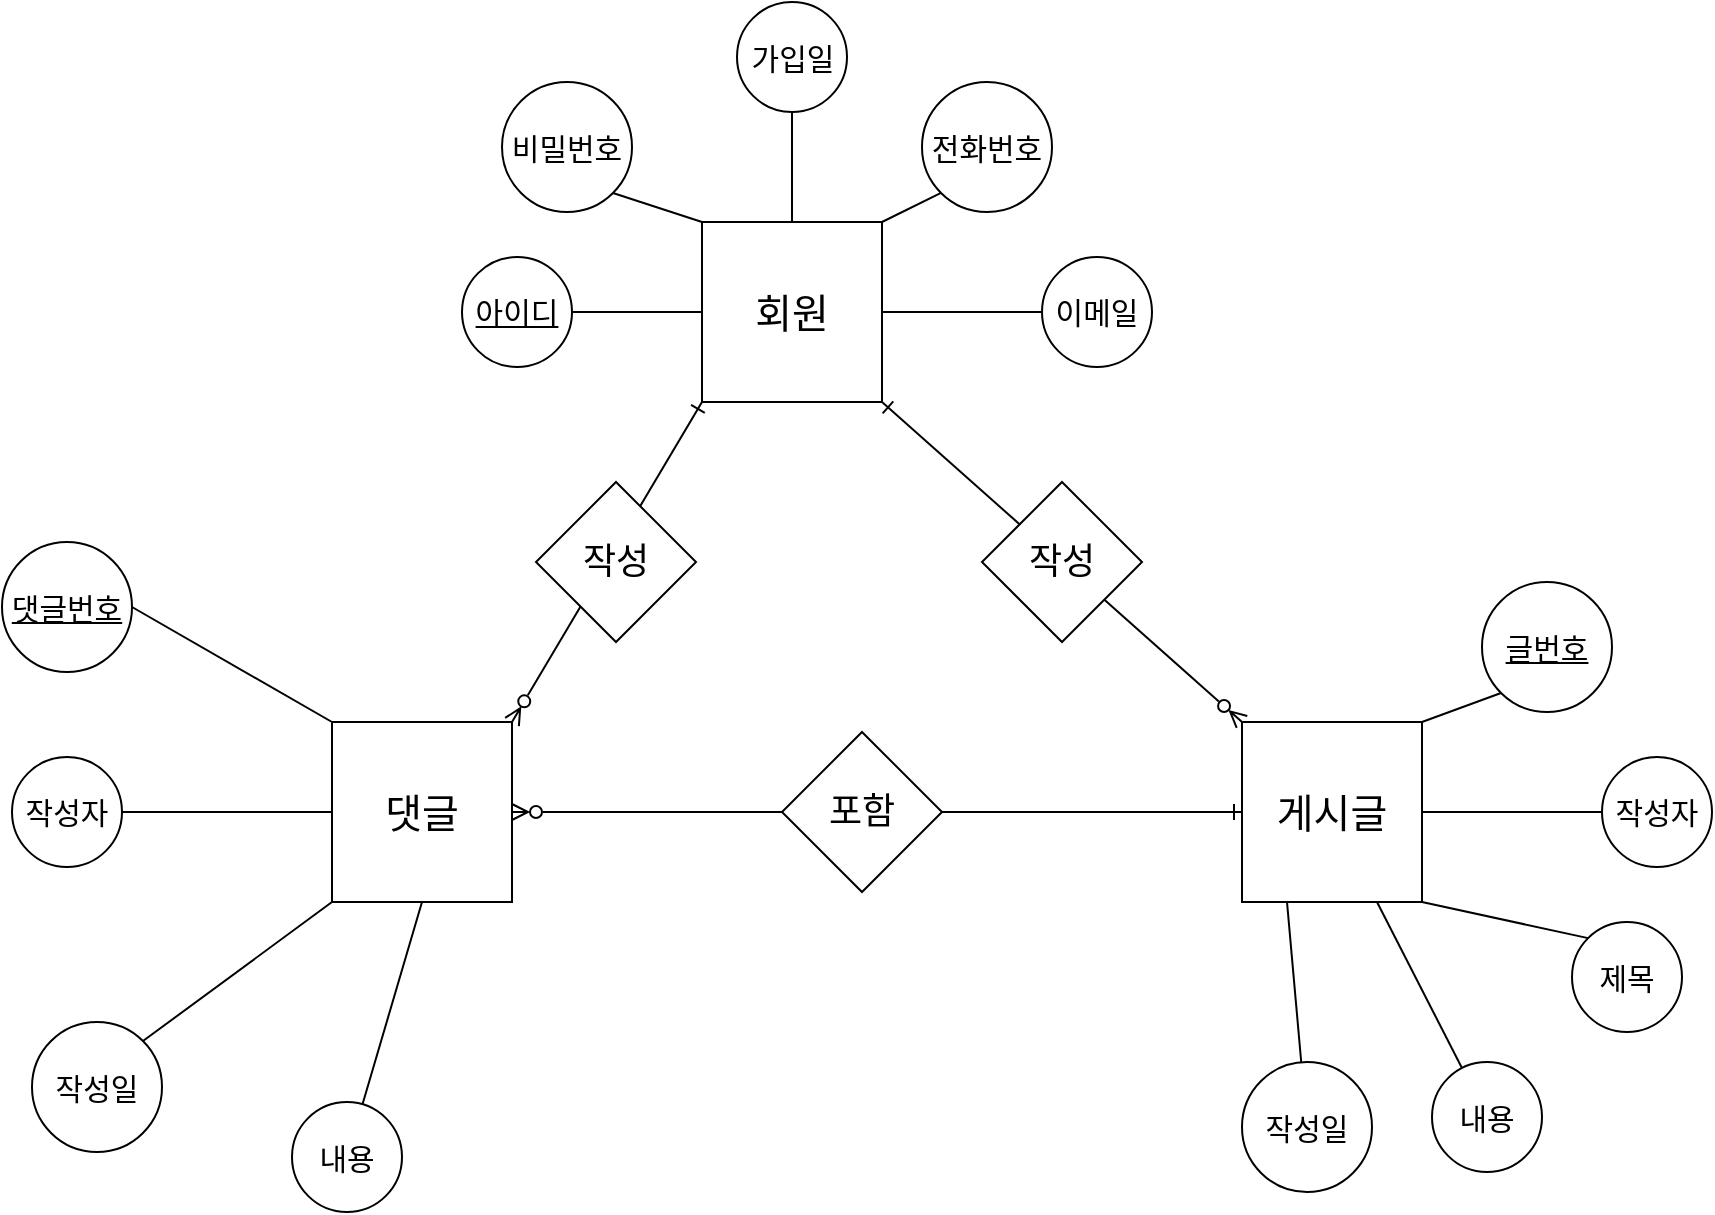 <mxfile version="22.0.8" type="device">
  <diagram name="페이지-1" id="jQG6CiDRZARMOXs2KrAY">
    <mxGraphModel dx="3033" dy="1203" grid="1" gridSize="10" guides="1" tooltips="1" connect="1" arrows="1" fold="1" page="1" pageScale="1" pageWidth="827" pageHeight="1169" math="0" shadow="0">
      <root>
        <mxCell id="0" />
        <mxCell id="1" parent="0" />
        <mxCell id="OHqfdX3Yxwpu9wRYlfVo-46" style="rounded=0;orthogonalLoop=1;jettySize=auto;html=1;exitX=0;exitY=1;exitDx=0;exitDy=0;entryX=1;entryY=0;entryDx=0;entryDy=0;endArrow=ERzeroToMany;endFill=0;startArrow=ERone;startFill=0;" edge="1" parent="1" source="OHqfdX3Yxwpu9wRYlfVo-2" target="OHqfdX3Yxwpu9wRYlfVo-27">
          <mxGeometry relative="1" as="geometry" />
        </mxCell>
        <mxCell id="OHqfdX3Yxwpu9wRYlfVo-2" value="&lt;font style=&quot;font-size: 20px;&quot;&gt;회원&lt;/font&gt;" style="rounded=0;whiteSpace=wrap;html=1;" vertex="1" parent="1">
          <mxGeometry x="336" y="180" width="90" height="90" as="geometry" />
        </mxCell>
        <mxCell id="OHqfdX3Yxwpu9wRYlfVo-10" style="edgeStyle=orthogonalEdgeStyle;rounded=0;orthogonalLoop=1;jettySize=auto;html=1;exitX=1;exitY=0.5;exitDx=0;exitDy=0;entryX=0;entryY=0.5;entryDx=0;entryDy=0;endArrow=none;endFill=0;" edge="1" parent="1" source="OHqfdX3Yxwpu9wRYlfVo-4" target="OHqfdX3Yxwpu9wRYlfVo-2">
          <mxGeometry relative="1" as="geometry" />
        </mxCell>
        <mxCell id="OHqfdX3Yxwpu9wRYlfVo-4" value="아이디" style="ellipse;whiteSpace=wrap;html=1;aspect=fixed;fontSize=15;fontStyle=4" vertex="1" parent="1">
          <mxGeometry x="216" y="197.5" width="55" height="55" as="geometry" />
        </mxCell>
        <mxCell id="OHqfdX3Yxwpu9wRYlfVo-13" style="rounded=0;orthogonalLoop=1;jettySize=auto;html=1;exitX=1;exitY=1;exitDx=0;exitDy=0;entryX=0;entryY=0;entryDx=0;entryDy=0;endArrow=none;endFill=0;" edge="1" parent="1" source="OHqfdX3Yxwpu9wRYlfVo-5" target="OHqfdX3Yxwpu9wRYlfVo-2">
          <mxGeometry relative="1" as="geometry" />
        </mxCell>
        <mxCell id="OHqfdX3Yxwpu9wRYlfVo-5" value="비밀번호" style="ellipse;whiteSpace=wrap;html=1;aspect=fixed;fontSize=15;" vertex="1" parent="1">
          <mxGeometry x="236" y="110" width="65" height="65" as="geometry" />
        </mxCell>
        <mxCell id="OHqfdX3Yxwpu9wRYlfVo-14" value="" style="edgeStyle=orthogonalEdgeStyle;rounded=0;orthogonalLoop=1;jettySize=auto;html=1;endArrow=none;endFill=0;" edge="1" parent="1" source="OHqfdX3Yxwpu9wRYlfVo-6" target="OHqfdX3Yxwpu9wRYlfVo-2">
          <mxGeometry relative="1" as="geometry" />
        </mxCell>
        <mxCell id="OHqfdX3Yxwpu9wRYlfVo-6" value="가입일" style="ellipse;whiteSpace=wrap;html=1;aspect=fixed;fontSize=15;" vertex="1" parent="1">
          <mxGeometry x="353.5" y="70" width="55" height="55" as="geometry" />
        </mxCell>
        <mxCell id="OHqfdX3Yxwpu9wRYlfVo-11" style="edgeStyle=orthogonalEdgeStyle;rounded=0;orthogonalLoop=1;jettySize=auto;html=1;exitX=0;exitY=0.5;exitDx=0;exitDy=0;entryX=1;entryY=0.5;entryDx=0;entryDy=0;endArrow=none;endFill=0;" edge="1" parent="1" source="OHqfdX3Yxwpu9wRYlfVo-7" target="OHqfdX3Yxwpu9wRYlfVo-2">
          <mxGeometry relative="1" as="geometry" />
        </mxCell>
        <mxCell id="OHqfdX3Yxwpu9wRYlfVo-7" value="이메일" style="ellipse;whiteSpace=wrap;html=1;aspect=fixed;fontSize=15;" vertex="1" parent="1">
          <mxGeometry x="506" y="197.5" width="55" height="55" as="geometry" />
        </mxCell>
        <mxCell id="OHqfdX3Yxwpu9wRYlfVo-12" style="rounded=0;orthogonalLoop=1;jettySize=auto;html=1;exitX=0;exitY=1;exitDx=0;exitDy=0;entryX=1;entryY=0;entryDx=0;entryDy=0;endArrow=none;endFill=0;" edge="1" parent="1" source="OHqfdX3Yxwpu9wRYlfVo-8" target="OHqfdX3Yxwpu9wRYlfVo-2">
          <mxGeometry relative="1" as="geometry" />
        </mxCell>
        <mxCell id="OHqfdX3Yxwpu9wRYlfVo-8" value="전화번호" style="ellipse;whiteSpace=wrap;html=1;aspect=fixed;fontSize=15;" vertex="1" parent="1">
          <mxGeometry x="446" y="110" width="65" height="65" as="geometry" />
        </mxCell>
        <mxCell id="OHqfdX3Yxwpu9wRYlfVo-15" value="&lt;span style=&quot;font-size: 20px;&quot;&gt;게시글&lt;/span&gt;" style="rounded=0;whiteSpace=wrap;html=1;" vertex="1" parent="1">
          <mxGeometry x="606" y="430" width="90" height="90" as="geometry" />
        </mxCell>
        <mxCell id="OHqfdX3Yxwpu9wRYlfVo-18" style="rounded=0;orthogonalLoop=1;jettySize=auto;html=1;endArrow=none;endFill=0;entryX=0.25;entryY=1;entryDx=0;entryDy=0;" edge="1" parent="1" source="OHqfdX3Yxwpu9wRYlfVo-19" target="OHqfdX3Yxwpu9wRYlfVo-15">
          <mxGeometry relative="1" as="geometry">
            <mxPoint x="646" y="510" as="targetPoint" />
          </mxGeometry>
        </mxCell>
        <mxCell id="OHqfdX3Yxwpu9wRYlfVo-19" value="작성일" style="ellipse;whiteSpace=wrap;html=1;aspect=fixed;fontSize=15;" vertex="1" parent="1">
          <mxGeometry x="606" y="600" width="65" height="65" as="geometry" />
        </mxCell>
        <mxCell id="OHqfdX3Yxwpu9wRYlfVo-20" value="" style="rounded=0;orthogonalLoop=1;jettySize=auto;html=1;endArrow=none;endFill=0;entryX=0.75;entryY=1;entryDx=0;entryDy=0;" edge="1" parent="1" source="OHqfdX3Yxwpu9wRYlfVo-21" target="OHqfdX3Yxwpu9wRYlfVo-15">
          <mxGeometry relative="1" as="geometry" />
        </mxCell>
        <mxCell id="OHqfdX3Yxwpu9wRYlfVo-21" value="내용" style="ellipse;whiteSpace=wrap;html=1;aspect=fixed;fontSize=15;" vertex="1" parent="1">
          <mxGeometry x="701" y="600" width="55" height="55" as="geometry" />
        </mxCell>
        <mxCell id="OHqfdX3Yxwpu9wRYlfVo-22" style="edgeStyle=orthogonalEdgeStyle;rounded=0;orthogonalLoop=1;jettySize=auto;html=1;exitX=0;exitY=0.5;exitDx=0;exitDy=0;entryX=1;entryY=0.5;entryDx=0;entryDy=0;endArrow=none;endFill=0;" edge="1" parent="1" source="OHqfdX3Yxwpu9wRYlfVo-23" target="OHqfdX3Yxwpu9wRYlfVo-15">
          <mxGeometry relative="1" as="geometry" />
        </mxCell>
        <mxCell id="OHqfdX3Yxwpu9wRYlfVo-23" value="작성자" style="ellipse;whiteSpace=wrap;html=1;aspect=fixed;fontSize=15;" vertex="1" parent="1">
          <mxGeometry x="786" y="447.5" width="55" height="55" as="geometry" />
        </mxCell>
        <mxCell id="OHqfdX3Yxwpu9wRYlfVo-24" style="rounded=0;orthogonalLoop=1;jettySize=auto;html=1;exitX=0;exitY=1;exitDx=0;exitDy=0;entryX=1;entryY=0;entryDx=0;entryDy=0;endArrow=none;endFill=0;" edge="1" parent="1" source="OHqfdX3Yxwpu9wRYlfVo-25" target="OHqfdX3Yxwpu9wRYlfVo-15">
          <mxGeometry relative="1" as="geometry" />
        </mxCell>
        <mxCell id="OHqfdX3Yxwpu9wRYlfVo-25" value="글번호" style="ellipse;whiteSpace=wrap;html=1;aspect=fixed;fontSize=15;fontStyle=4" vertex="1" parent="1">
          <mxGeometry x="726" y="360" width="65" height="65" as="geometry" />
        </mxCell>
        <mxCell id="OHqfdX3Yxwpu9wRYlfVo-45" style="edgeStyle=orthogonalEdgeStyle;rounded=0;orthogonalLoop=1;jettySize=auto;html=1;exitX=1;exitY=0.5;exitDx=0;exitDy=0;entryX=0;entryY=0.5;entryDx=0;entryDy=0;endArrow=ERone;endFill=0;startArrow=ERzeroToMany;startFill=0;" edge="1" parent="1" source="OHqfdX3Yxwpu9wRYlfVo-27" target="OHqfdX3Yxwpu9wRYlfVo-15">
          <mxGeometry relative="1" as="geometry" />
        </mxCell>
        <mxCell id="OHqfdX3Yxwpu9wRYlfVo-27" value="&lt;span style=&quot;font-size: 20px;&quot;&gt;댓글&lt;/span&gt;" style="rounded=0;whiteSpace=wrap;html=1;" vertex="1" parent="1">
          <mxGeometry x="151" y="430" width="90" height="90" as="geometry" />
        </mxCell>
        <mxCell id="OHqfdX3Yxwpu9wRYlfVo-28" style="rounded=0;orthogonalLoop=1;jettySize=auto;html=1;exitX=1;exitY=0;exitDx=0;exitDy=0;endArrow=none;endFill=0;entryX=0;entryY=1;entryDx=0;entryDy=0;" edge="1" source="OHqfdX3Yxwpu9wRYlfVo-29" target="OHqfdX3Yxwpu9wRYlfVo-27" parent="1">
          <mxGeometry relative="1" as="geometry">
            <mxPoint x="181" y="510" as="targetPoint" />
          </mxGeometry>
        </mxCell>
        <mxCell id="OHqfdX3Yxwpu9wRYlfVo-29" value="작성일" style="ellipse;whiteSpace=wrap;html=1;aspect=fixed;fontSize=15;" vertex="1" parent="1">
          <mxGeometry x="1" y="580" width="65" height="65" as="geometry" />
        </mxCell>
        <mxCell id="OHqfdX3Yxwpu9wRYlfVo-30" value="" style="rounded=0;orthogonalLoop=1;jettySize=auto;html=1;endArrow=none;endFill=0;entryX=0.5;entryY=1;entryDx=0;entryDy=0;" edge="1" source="OHqfdX3Yxwpu9wRYlfVo-31" target="OHqfdX3Yxwpu9wRYlfVo-27" parent="1">
          <mxGeometry relative="1" as="geometry" />
        </mxCell>
        <mxCell id="OHqfdX3Yxwpu9wRYlfVo-31" value="내용" style="ellipse;whiteSpace=wrap;html=1;aspect=fixed;fontSize=15;" vertex="1" parent="1">
          <mxGeometry x="131" y="620" width="55" height="55" as="geometry" />
        </mxCell>
        <mxCell id="OHqfdX3Yxwpu9wRYlfVo-32" style="edgeStyle=orthogonalEdgeStyle;rounded=0;orthogonalLoop=1;jettySize=auto;html=1;exitX=1;exitY=0.5;exitDx=0;exitDy=0;entryX=0;entryY=0.5;entryDx=0;entryDy=0;endArrow=none;endFill=0;" edge="1" source="OHqfdX3Yxwpu9wRYlfVo-33" target="OHqfdX3Yxwpu9wRYlfVo-27" parent="1">
          <mxGeometry relative="1" as="geometry" />
        </mxCell>
        <mxCell id="OHqfdX3Yxwpu9wRYlfVo-33" value="작성자" style="ellipse;whiteSpace=wrap;html=1;aspect=fixed;fontSize=15;" vertex="1" parent="1">
          <mxGeometry x="-9" y="447.5" width="55" height="55" as="geometry" />
        </mxCell>
        <mxCell id="OHqfdX3Yxwpu9wRYlfVo-34" style="rounded=0;orthogonalLoop=1;jettySize=auto;html=1;exitX=1;exitY=0.5;exitDx=0;exitDy=0;entryX=0;entryY=0;entryDx=0;entryDy=0;endArrow=none;endFill=0;" edge="1" source="OHqfdX3Yxwpu9wRYlfVo-35" target="OHqfdX3Yxwpu9wRYlfVo-27" parent="1">
          <mxGeometry relative="1" as="geometry" />
        </mxCell>
        <mxCell id="OHqfdX3Yxwpu9wRYlfVo-35" value="댓글번호" style="ellipse;whiteSpace=wrap;html=1;aspect=fixed;fontSize=15;fontStyle=4" vertex="1" parent="1">
          <mxGeometry x="-14" y="340" width="65" height="65" as="geometry" />
        </mxCell>
        <mxCell id="OHqfdX3Yxwpu9wRYlfVo-38" style="rounded=0;orthogonalLoop=1;jettySize=auto;html=1;exitX=0;exitY=0;exitDx=0;exitDy=0;entryX=1;entryY=1;entryDx=0;entryDy=0;endArrow=none;endFill=0;" edge="1" parent="1" source="OHqfdX3Yxwpu9wRYlfVo-37" target="OHqfdX3Yxwpu9wRYlfVo-15">
          <mxGeometry relative="1" as="geometry" />
        </mxCell>
        <mxCell id="OHqfdX3Yxwpu9wRYlfVo-37" value="제목" style="ellipse;whiteSpace=wrap;html=1;aspect=fixed;fontSize=15;" vertex="1" parent="1">
          <mxGeometry x="771" y="530" width="55" height="55" as="geometry" />
        </mxCell>
        <mxCell id="OHqfdX3Yxwpu9wRYlfVo-42" value="" style="endArrow=ERzeroToMany;html=1;rounded=0;exitX=1;exitY=1;exitDx=0;exitDy=0;entryX=0;entryY=0;entryDx=0;entryDy=0;endFill=0;startArrow=ERone;startFill=0;" edge="1" parent="1" source="OHqfdX3Yxwpu9wRYlfVo-2" target="OHqfdX3Yxwpu9wRYlfVo-15">
          <mxGeometry width="50" height="50" relative="1" as="geometry">
            <mxPoint x="346" y="440" as="sourcePoint" />
            <mxPoint x="396" y="390" as="targetPoint" />
          </mxGeometry>
        </mxCell>
        <mxCell id="OHqfdX3Yxwpu9wRYlfVo-39" value="&lt;font style=&quot;font-size: 18px;&quot;&gt;작성&lt;/font&gt;" style="rhombus;whiteSpace=wrap;html=1;" vertex="1" parent="1">
          <mxGeometry x="476" y="310" width="80" height="80" as="geometry" />
        </mxCell>
        <mxCell id="OHqfdX3Yxwpu9wRYlfVo-43" value="&lt;span style=&quot;font-size: 18px;&quot;&gt;포함&lt;/span&gt;" style="rhombus;whiteSpace=wrap;html=1;" vertex="1" parent="1">
          <mxGeometry x="376" y="435" width="80" height="80" as="geometry" />
        </mxCell>
        <mxCell id="OHqfdX3Yxwpu9wRYlfVo-48" value="&lt;span style=&quot;font-size: 18px;&quot;&gt;작성&lt;/span&gt;" style="rhombus;whiteSpace=wrap;html=1;" vertex="1" parent="1">
          <mxGeometry x="253" y="310" width="80" height="80" as="geometry" />
        </mxCell>
      </root>
    </mxGraphModel>
  </diagram>
</mxfile>
